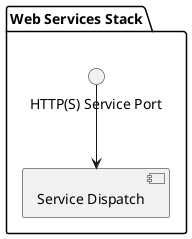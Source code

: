 @startuml
!ifdef VERBOSE
package Bootstrap as boot {
  component "Local Bootstrap" as bootlocal
  component "Distributed Bootstrap" as bootdist
  bootlocal -down-> bootdist
}
package "Component Definition" as compdef {
!include component.puml
}
!endif
package "Web Services Stack" as wsstack {
  interface "HTTP(S) Service Port" as wsport
  component "Service Dispatch" as wsdispatch
!ifdef VERBOSE
  component "HTTP server" as wshttp
  component "Protocol Multiplexing" as wspipelines
  wsport -down-> wshttp
  wshttp -down-> wspipelines
  wspipelines -down-> wsdispatch
!else
  wsport -down-> wsdispatch
!endif
}
!ifdef VERBOSE
package Topology as topo {
  interface "Service Management Ops" as topoops
  component "Topology Management" as topomgmt
  component "Arbitrator" as arbitrator
  topoops -right-> topomgmt
  arbitrator -left-> topomgmt
}
boot -up- topo : bootstrap\nfault detection
topo -down- compdef : service management\nfault detection
wsstack -right- topo : service routing
!endif
@enduml